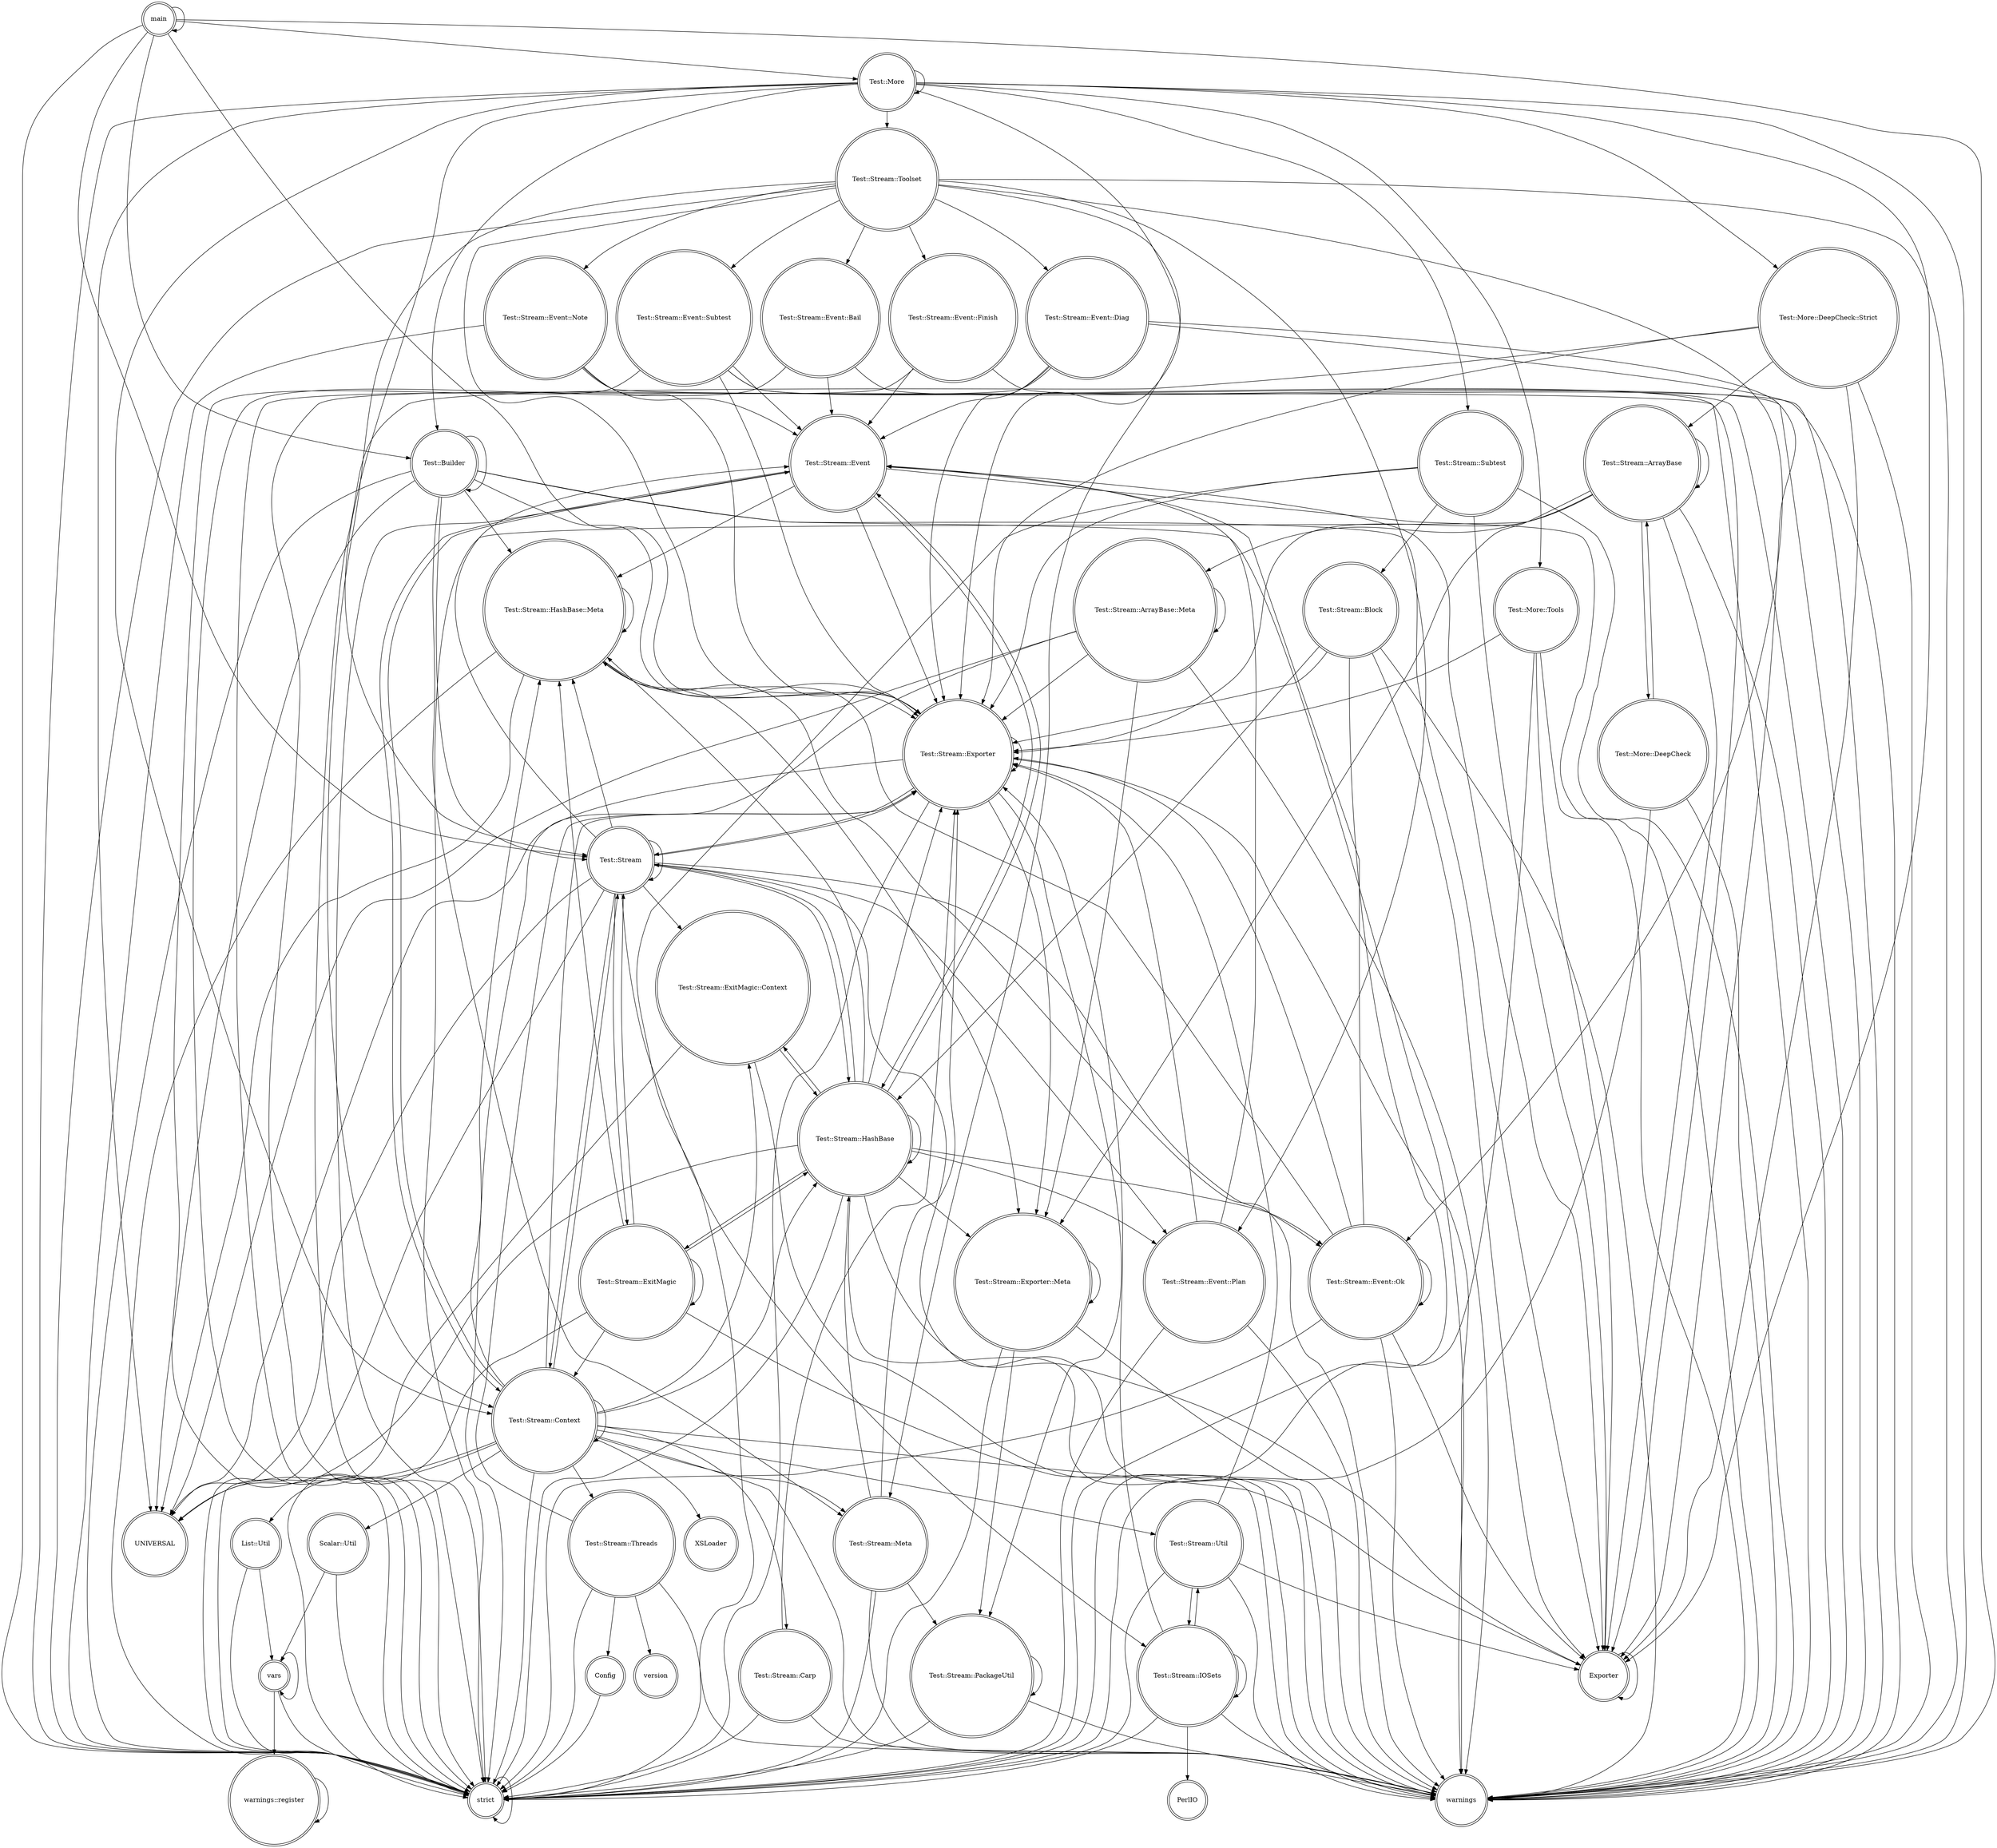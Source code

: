 digraph {
graph [overlap=false]
node [shape=doublecircle];
"Test::Stream::Toolset" -> "Test::Stream::Event::Bail";
"Test::Stream::HashBase::Meta" -> "warnings";
"List::Util" -> "vars";
"Test::Stream::Carp" -> "Test::Stream::Exporter";
"Test::Stream::Util" -> "Test::Stream::Exporter";
"Test::Stream::Context" -> "Test::Stream::HashBase";
"Test::More::DeepCheck::Strict" -> "Exporter";
"Test::Stream::ArrayBase" -> "Exporter";
"Test::Stream::HashBase" -> "Test::Stream::Event::Plan";
"Test::Stream::HashBase" -> "Test::Stream::ExitMagic";
"Test::Stream::Meta" -> "warnings";
"Test::Stream::Event" -> "Test::Stream::HashBase::Meta";
"Test::Stream::Event::Plan" -> "strict";
"Test::More" -> "Test::Stream::Context";
"Test::Stream::Context" -> "Test::Stream::Carp";
"Test::Stream::Subtest" -> "Test::Stream::Exporter";
"Test::Stream" -> "Test::Stream::Event::Ok";
"Test::Stream" -> "Test::Stream";
"Test::Stream::Event" -> "Test::Stream::HashBase";
"Test::Stream::Context" -> "UNIVERSAL";
"Test::Stream::Event::Note" -> "Test::Stream::Event";
"Test::Stream::IOSets" -> "PerlIO";
"Test::Stream::Context" -> "Test::Stream::Meta";
"Test::Builder" -> "Test::Stream";
"Test::Stream::Carp" -> "warnings";
"Test::Stream::HashBase::Meta" -> "Test::Stream::Exporter";
"Test::More" -> "Test::More";
"Test::Stream::Block" -> "strict";
"main" -> "Test::Builder";
"Test::Stream::HashBase::Meta" -> "strict";
"Test::Stream::Threads" -> "strict";
"Test::Stream::Exporter::Meta" -> "Test::Stream::PackageUtil";
"Test::Stream::Event::Ok" -> "Exporter";
"Test::Stream::Block" -> "Exporter";
"Test::Stream::Event::Diag" -> "Exporter";
"Test::More::DeepCheck::Strict" -> "Test::Stream::Exporter";
"Test::Stream::Event::Subtest" -> "Test::Stream::Event";
"Test::Stream::ExitMagic::Context" -> "warnings";
"Test::Stream::Toolset" -> "Test::Stream::Event::Finish";
"Test::Stream::Util" -> "strict";
"Test::Stream::Context" -> "Test::Stream::HashBase::Meta";
"Test::Stream::Toolset" -> "Test::Stream::Event::Ok";
"Test::Stream::Toolset" -> "Test::Stream::Event::Plan";
"warnings::register" -> "warnings::register";
"Test::More::DeepCheck" -> "Test::Stream::ArrayBase";
"Test::Stream::Event::Finish" -> "warnings";
"Test::Stream::Subtest" -> "warnings";
"Test::Stream::HashBase::Meta" -> "Test::Stream::HashBase::Meta";
"Test::Stream::Toolset" -> "Test::Stream::Event::Diag";
"Test::Stream::Event::Note" -> "Test::Stream::Exporter";
"Test::Stream" -> "Test::Stream::Event";
"Test::Stream::ArrayBase::Meta" -> "UNIVERSAL";
"Test::Stream::Context" -> "strict";
"Test::Stream::Exporter::Meta" -> "warnings";
"Test::Stream::Toolset" -> "Test::Stream::Event::Subtest";
"Test::Stream::Event::Plan" -> "Test::Stream::Exporter";
"Test::Stream::ArrayBase" -> "Test::Stream::Exporter";
"Test::Stream::ArrayBase" -> "Test::More::DeepCheck";
"Test::Stream::ExitMagic::Context" -> "Test::Stream::HashBase";
"Test::Stream::Exporter" -> "strict";
"Test::Stream::ArrayBase::Meta" -> "Test::Stream::Exporter::Meta";
"Test::Stream" -> "Test::Stream::HashBase";
"Test::Stream::Carp" -> "strict";
"Test::Stream::Util" -> "Test::Stream::IOSets";
"Test::Stream::Context" -> "warnings";
"Test::More::DeepCheck" -> "strict";
"Test::Stream::ExitMagic::Context" -> "strict";
"vars" -> "strict";
"Test::Stream::ExitMagic" -> "strict";
"Test::More::DeepCheck::Strict" -> "Test::Stream::ArrayBase";
"Test::Stream::Exporter" -> "UNIVERSAL";
"Test::More" -> "Test::Stream::Toolset";
"Test::Stream::Meta" -> "Test::Stream::HashBase";
"vars" -> "vars";
"Test::Stream::Context" -> "XSLoader";
"Test::More::DeepCheck::Strict" -> "strict";
"Test::Builder" -> "Exporter";
"Test::Stream" -> "strict";
"Test::Stream::Meta" -> "strict";
"Test::More" -> "warnings";
"Test::Stream" -> "UNIVERSAL";
"Test::Stream::IOSets" -> "Test::Stream::IOSets";
"Test::Stream::Event::Note" -> "strict";
"Test::More" -> "strict";
"Test::More::Tools" -> "Test::Stream::Exporter";
"Scalar::Util" -> "vars";
"Test::Stream::Event::Diag" -> "warnings";
"Test::Stream::Event::Plan" -> "warnings";
"Test::Stream::Block" -> "Test::Stream::HashBase";
"Test::Stream::Threads" -> "Config";
"Test::Stream::Subtest" -> "strict";
"Test::Stream::Event" -> "Exporter";
"Test::More" -> "Test::Builder";
"Test::Stream::Context" -> "Scalar::Util";
"Test::Stream::Event::Subtest" -> "warnings";
"Test::Stream::HashBase" -> "Test::Stream::Exporter::Meta";
"Test::Stream::Toolset" -> "strict";
"vars" -> "warnings::register";
"Test::Stream::Event::Subtest" -> "strict";
"Test::Builder" -> "strict";
"Test::Stream::Context" -> "Test::Stream::Event";
"Test::More" -> "Exporter";
"Test::Stream::ExitMagic" -> "Test::Stream::Context";
"Test::Stream" -> "Test::Stream::HashBase::Meta";
"Test::Stream::Event" -> "strict";
"Test::Stream::Event" -> "Test::Stream::Exporter";
"Test::Stream" -> "Test::Stream::Context";
"Test::Stream::Context" -> "Test::Stream::Exporter";
"Test::Stream::Event::Finish" -> "strict";
"Test::Stream::HashBase::Meta" -> "UNIVERSAL";
"Test::Stream::HashBase" -> "warnings";
"Test::Stream::PackageUtil" -> "warnings";
"Test::Stream::Subtest" -> "Exporter";
"Test::Stream::IOSets" -> "warnings";
"Test::Stream::Event::Note" -> "warnings";
"Test::Stream::HashBase::Meta" -> "Test::Stream::Exporter::Meta";
"Test::Builder" -> "Test::Stream::HashBase::Meta";
"Test::More" -> "Test::Stream::Subtest";
"Test::Stream::Event::Ok" -> "Test::Stream::HashBase::Meta";
"Test::Stream::HashBase" -> "Test::Stream::ExitMagic::Context";
"Test::More" -> "Test::More::Tools";
"Test::Stream::Exporter::Meta" -> "Test::Stream::Exporter::Meta";
"Test::Stream::Meta" -> "Test::Stream::Exporter";
"Test::Stream::HashBase" -> "Test::Stream::Event::Ok";
"List::Util" -> "strict";
"Test::Stream::Event::Bail" -> "Test::Stream::Event";
"Test::Stream::Event::Ok" -> "Test::Stream::Event";
"Test::Stream::ArrayBase::Meta" -> "Test::Stream::ArrayBase::Meta";
"Test::Stream::Block" -> "Test::Stream::Exporter";
"Test::Stream::Exporter" -> "Test::Stream::PackageUtil";
"Test::More::Tools" -> "Exporter";
"Test::Stream::Event" -> "warnings";
"Test::More::Tools" -> "warnings";
"Test::Stream::HashBase" -> "UNIVERSAL";
"strict" -> "strict";
"Test::Builder" -> "Test::Stream::Meta";
"Test::Stream::ExitMagic" -> "Test::Stream::HashBase::Meta";
"Test::Stream::Context" -> "Test::Stream::Util";
"Test::Stream::ExitMagic" -> "Test::Stream::HashBase";
"Test::Stream::Util" -> "Exporter";
"Scalar::Util" -> "strict";
"Test::Stream::Event::Ok" -> "strict";
"Test::Stream::HashBase" -> "Exporter";
"Test::Builder" -> "Test::Builder";
"Test::Stream::ExitMagic" -> "Test::Stream::ExitMagic";
"Test::Stream::Event::Ok" -> "Test::Stream::Exporter";
"Test::Stream::Event::Ok" -> "Test::Stream::Event::Ok";
"Test::Stream::Event::Finish" -> "Test::Stream::Event";
"Test::Stream::Threads" -> "version";
"Test::Stream::Subtest" -> "Test::Stream::Block";
"Test::Stream::ArrayBase::Meta" -> "strict";
"Test::Stream" -> "Test::Stream::Event::Plan";
"Test::More" -> "Test::Stream";
"Test::Stream::Util" -> "warnings";
"Test::More" -> "Test::Stream::Exporter";
"Test::Stream::Exporter" -> "Test::Stream::Exporter::Meta";
"main" -> "Test::More";
"Test::Stream::Context" -> "Test::Stream::Context";
"main" -> "Test::Stream";
"Test::Stream::ArrayBase::Meta" -> "warnings";
"Test::Stream::HashBase" -> "Test::Stream::HashBase::Meta";
"main" -> "warnings";
"Test::Stream::Context" -> "Test::Stream::Threads";
"Test::Stream::Event::Plan" -> "Test::Stream::Event";
"Test::Stream::Context" -> "Test::Stream::ExitMagic::Context";
"Test::Builder" -> "Test::Stream::Exporter";
"Test::Stream::Meta" -> "Test::Stream::PackageUtil";
"main" -> "strict";
"Test::Stream::HashBase" -> "Test::Stream::Event";
"Test::Stream::Toolset" -> "Test::Stream::Event::Note";
"Test::Stream::Exporter::Meta" -> "strict";
"Test::Stream::ArrayBase::Meta" -> "Test::Stream::Exporter";
"Test::More" -> "Test::More::DeepCheck::Strict";
"Test::Stream::HashBase" -> "Test::Stream";
"Test::Stream" -> "Test::Stream::ExitMagic";
"Test::Stream::Toolset" -> "warnings";
"main" -> "main";
"Test::Stream::ArrayBase" -> "Test::Stream::Exporter::Meta";
"Test::Stream::Block" -> "warnings";
"Test::Stream::Event::Diag" -> "Test::Stream::Event";
"Test::Stream::ExitMagic" -> "Test::Stream";
"Test::Stream::Event::Bail" -> "warnings";
"Test::Stream::Exporter" -> "Test::Stream";
"Test::Stream::PackageUtil" -> "strict";
"Test::Stream::Exporter" -> "warnings";
"Test::Stream::IOSets" -> "Test::Stream::Util";
"Test::Stream::Threads" -> "Test::Stream::Exporter";
"Test::More::Tools" -> "strict";
"Test::Stream::HashBase" -> "Test::Stream::Exporter";
"Test::Builder" -> "warnings";
"Test::Stream" -> "Test::Stream::Exporter";
"Test::Stream::IOSets" -> "Test::Stream::Exporter";
"Test::Stream" -> "Test::Stream::IOSets";
"Test::Stream::IOSets" -> "strict";
"Test::Stream::Event::Diag" -> "Test::Stream::Exporter";
"Test::Stream::Toolset" -> "Test::Stream::Exporter";
"Test::Stream::Context" -> "Test::Stream";
"Test::Stream::Context" -> "Exporter";
"Test::Stream::Event" -> "Test::Stream::Context";
"Test::More" -> "UNIVERSAL";
"Test::Stream::Exporter" -> "Test::Stream::Exporter";
"Test::Stream::Threads" -> "warnings";
"Test::Stream" -> "Test::Stream::ExitMagic::Context";
"Test::Stream::ExitMagic" -> "warnings";
"Test::Stream::ArrayBase" -> "warnings";
"Test::Stream::ArrayBase" -> "Test::Stream::ArrayBase::Meta";
"Test::Stream::HashBase" -> "Test::Stream::HashBase";
"Test::Stream::ArrayBase" -> "strict";
"Test::Stream::Event::Subtest" -> "Test::Stream::Exporter";
"Test::More::DeepCheck" -> "warnings";
"Test::Stream::Event::Subtest" -> "Exporter";
"Test::Stream::Toolset" -> "Test::Stream::Context";
"Test::Stream::Event::Bail" -> "strict";
"main" -> "Test::Stream::Exporter";
"Test::More::DeepCheck::Strict" -> "warnings";
"Config" -> "strict";
"Test::Stream::Toolset" -> "Test::Stream::Meta";
"Test::Stream::ArrayBase" -> "Test::Stream::ArrayBase";
"Exporter" -> "Exporter";
"Test::Stream" -> "warnings";
"Test::Stream::Context" -> "List::Util";
"Test::Stream::HashBase" -> "strict";
"Test::Stream::PackageUtil" -> "Test::Stream::PackageUtil";
"Test::Stream::Event::Ok" -> "warnings";
"Test::Builder" -> "UNIVERSAL";
"Test::Stream::Event::Diag" -> "strict";
}
